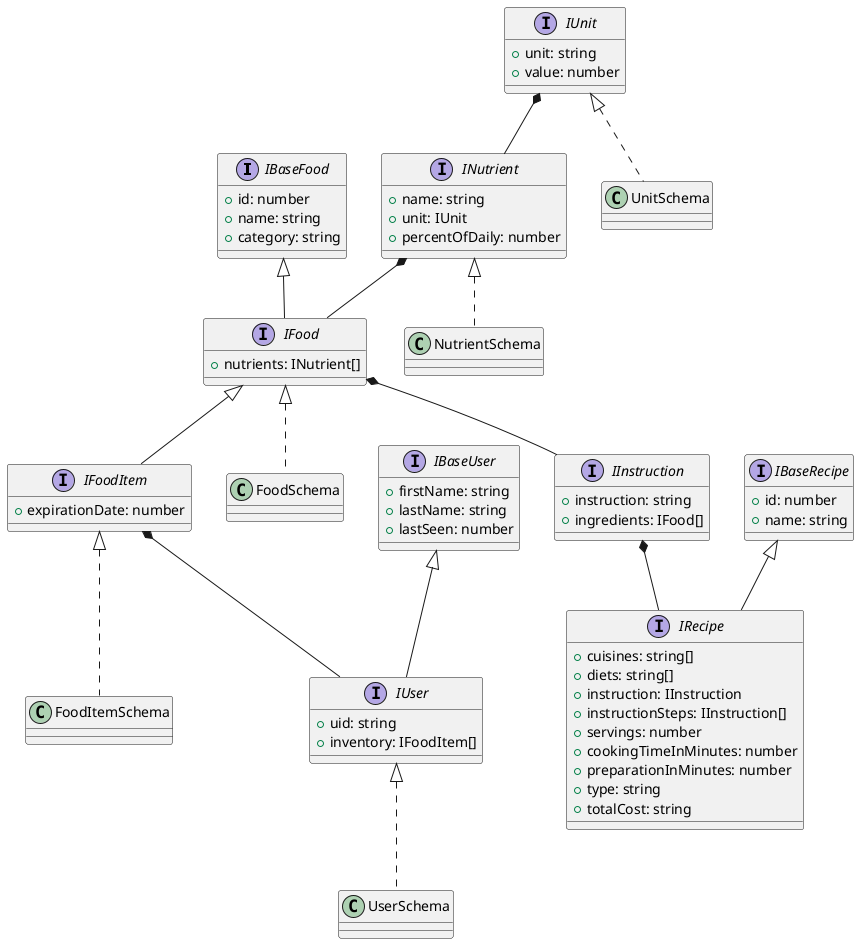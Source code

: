 @startuml DataModels
interface IBaseFood {
    + id: number
    + name: string
    + category: string
}

interface IFood extends IBaseFood {
    + nutrients: INutrient[]
}

interface INutrient {
    + name: string
    + unit: IUnit
    + percentOfDaily: number
}

interface IUnit {
    + unit: string
    + value: number
}

interface IFoodItem extends IFood {
    + expirationDate: number
}

class FoodSchema implements IFood {}

class FoodItemSchema implements IFoodItem {}

class UnitSchema implements IUnit {}

class NutrientSchema implements INutrient {}

interface IBaseUser {
    + firstName: string
    + lastName: string
    + lastSeen: number
}

interface IUser extends IBaseUser {
    + uid: string
    + inventory: IFoodItem[]
}

class UserSchema implements IUser {}

interface IBaseRecipe {
    + id: number
    + name: string
}

interface IRecipe extends IBaseRecipe {
    + cuisines: string[]
    + diets: string[] 
    + instruction: IInstruction
    + instructionSteps: IInstruction[]
    + servings: number
    + cookingTimeInMinutes: number
    + preparationInMinutes: number
    + type: string
    + totalCost: string
}

interface IInstruction {
    + instruction: string
    + ingredients: IFood[]
}

IFood *-- IInstruction
IInstruction *-- IRecipe
IFoodItem *-- IUser
INutrient *-- IFood
IUnit *-- INutrient

@enduml